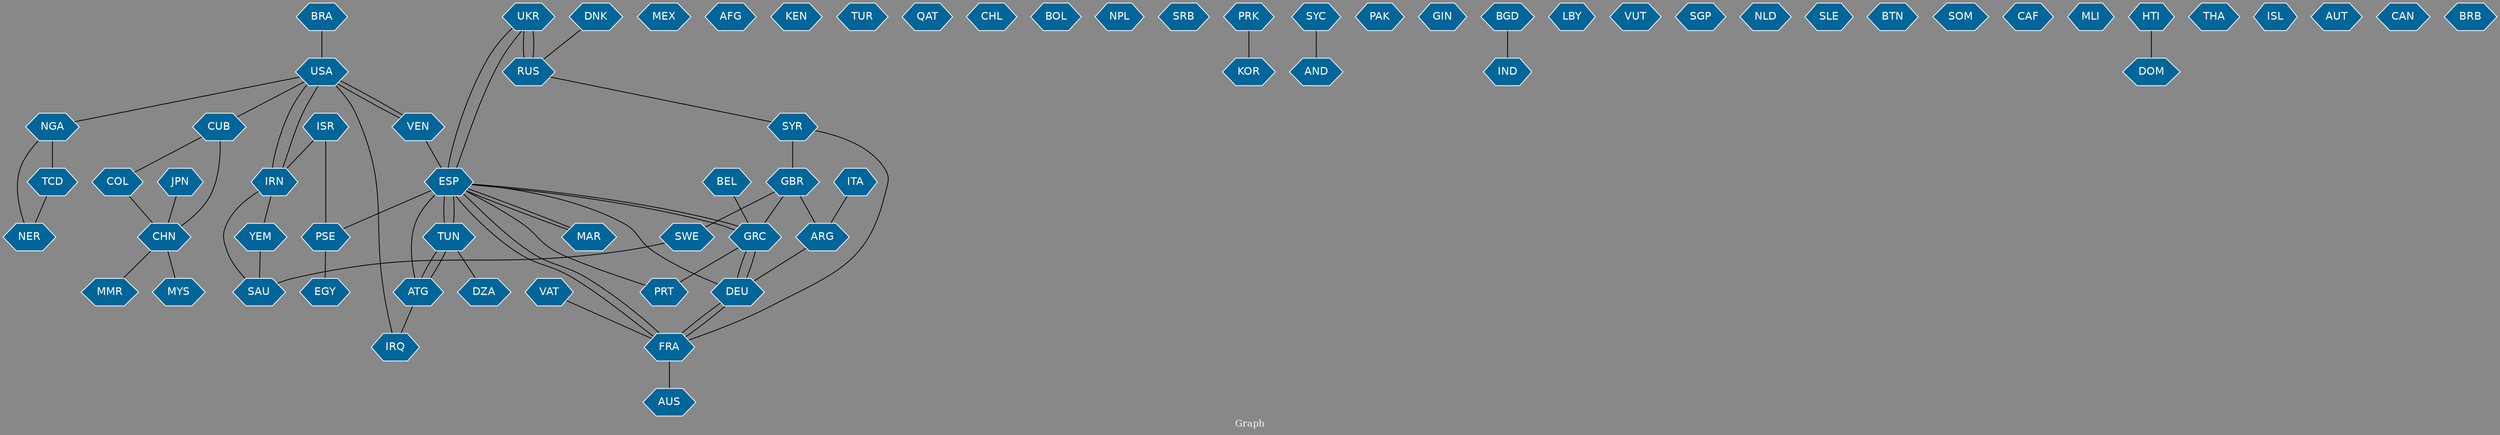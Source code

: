// Countries together in item graph
graph {
	graph [bgcolor="#888888" fontcolor=white fontsize=12 label="Graph" outputorder=edgesfirst overlap=prism]
	node [color=white fillcolor="#006699" fontcolor=white fontname=Helvetica shape=hexagon style=filled]
	edge [arrowhead=open color=black fontcolor=white fontname=Courier fontsize=12]
		UKR [label=UKR]
		MEX [label=MEX]
		TUN [label=TUN]
		GRC [label=GRC]
		ESP [label=ESP]
		AFG [label=AFG]
		ISR [label=ISR]
		IRN [label=IRN]
		KEN [label=KEN]
		TUR [label=TUR]
		QAT [label=QAT]
		CHL [label=CHL]
		USA [label=USA]
		FRA [label=FRA]
		BRA [label=BRA]
		NGA [label=NGA]
		SYR [label=SYR]
		VEN [label=VEN]
		DEU [label=DEU]
		SWE [label=SWE]
		SAU [label=SAU]
		BOL [label=BOL]
		YEM [label=YEM]
		RUS [label=RUS]
		ATG [label=ATG]
		IRQ [label=IRQ]
		BEL [label=BEL]
		NPL [label=NPL]
		JPN [label=JPN]
		GBR [label=GBR]
		SRB [label=SRB]
		PRK [label=PRK]
		KOR [label=KOR]
		AND [label=AND]
		PAK [label=PAK]
		GIN [label=GIN]
		CHN [label=CHN]
		BGD [label=BGD]
		AUS [label=AUS]
		IND [label=IND]
		PSE [label=PSE]
		MYS [label=MYS]
		PRT [label=PRT]
		EGY [label=EGY]
		LBY [label=LBY]
		CUB [label=CUB]
		VUT [label=VUT]
		VAT [label=VAT]
		ITA [label=ITA]
		SYC [label=SYC]
		SGP [label=SGP]
		COL [label=COL]
		ARG [label=ARG]
		DNK [label=DNK]
		NLD [label=NLD]
		SLE [label=SLE]
		BTN [label=BTN]
		SOM [label=SOM]
		CAF [label=CAF]
		MLI [label=MLI]
		HTI [label=HTI]
		DOM [label=DOM]
		THA [label=THA]
		ISL [label=ISL]
		AUT [label=AUT]
		MAR [label=MAR]
		TCD [label=TCD]
		NER [label=NER]
		CAN [label=CAN]
		MMR [label=MMR]
		DZA [label=DZA]
		BRB [label=BRB]
			UKR -- RUS [weight=3]
			CUB -- CHN [weight=1]
			SYC -- AND [weight=1]
			DEU -- FRA [weight=1]
			ESP -- PSE [weight=1]
			ISR -- PSE [weight=3]
			VEN -- USA [weight=2]
			BGD -- IND [weight=1]
			GBR -- ARG [weight=1]
			TCD -- NER [weight=1]
			ESP -- GRC [weight=1]
			SWE -- SAU [weight=2]
			ATG -- TUN [weight=1]
			NGA -- NER [weight=1]
			ESP -- FRA [weight=1]
			GBR -- SWE [weight=1]
			RUS -- SYR [weight=1]
			ESP -- UKR [weight=1]
			CUB -- COL [weight=1]
			GRC -- DEU [weight=1]
			DEU -- ESP [weight=1]
			CHN -- MMR [weight=1]
			ATG -- ESP [weight=1]
			COL -- CHN [weight=1]
			MAR -- ESP [weight=1]
			ESP -- TUN [weight=5]
			TUN -- DZA [weight=1]
			BRA -- USA [weight=1]
			USA -- IRQ [weight=1]
			PSE -- EGY [weight=1]
			ESP -- MAR [weight=1]
			USA -- CUB [weight=1]
			HTI -- DOM [weight=1]
			DNK -- RUS [weight=1]
			ISR -- IRN [weight=4]
			BEL -- GRC [weight=4]
			PRK -- KOR [weight=1]
			RUS -- UKR [weight=1]
			TUN -- ESP [weight=5]
			USA -- VEN [weight=2]
			IRN -- USA [weight=1]
			FRA -- AUS [weight=1]
			GRC -- PRT [weight=1]
			TUN -- ATG [weight=1]
			ARG -- DEU [weight=1]
			DEU -- GRC [weight=1]
			USA -- NGA [weight=1]
			IRN -- SAU [weight=2]
			FRA -- ESP [weight=1]
			SYR -- FRA [weight=1]
			JPN -- CHN [weight=1]
			CHN -- MYS [weight=1]
			ITA -- ARG [weight=1]
			VEN -- ESP [weight=1]
			PRT -- ESP [weight=1]
			GBR -- GRC [weight=1]
			VAT -- FRA [weight=1]
			SYR -- GBR [weight=1]
			IRN -- YEM [weight=1]
			FRA -- DEU [weight=1]
			UKR -- ESP [weight=1]
			NGA -- TCD [weight=1]
			USA -- IRN [weight=2]
			GRC -- ESP [weight=1]
			YEM -- SAU [weight=2]
			ATG -- IRQ [weight=1]
}